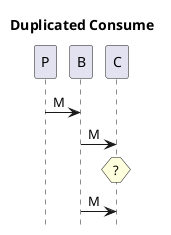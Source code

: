 @startuml
title Duplicated Consume
hide footbox

P->B: M
B->C: M
hnote over C: ?
B->C: M
@enduml
? when does B re-send?
? idempotent M semantics
? client generated idempotency key
? inbox pattern